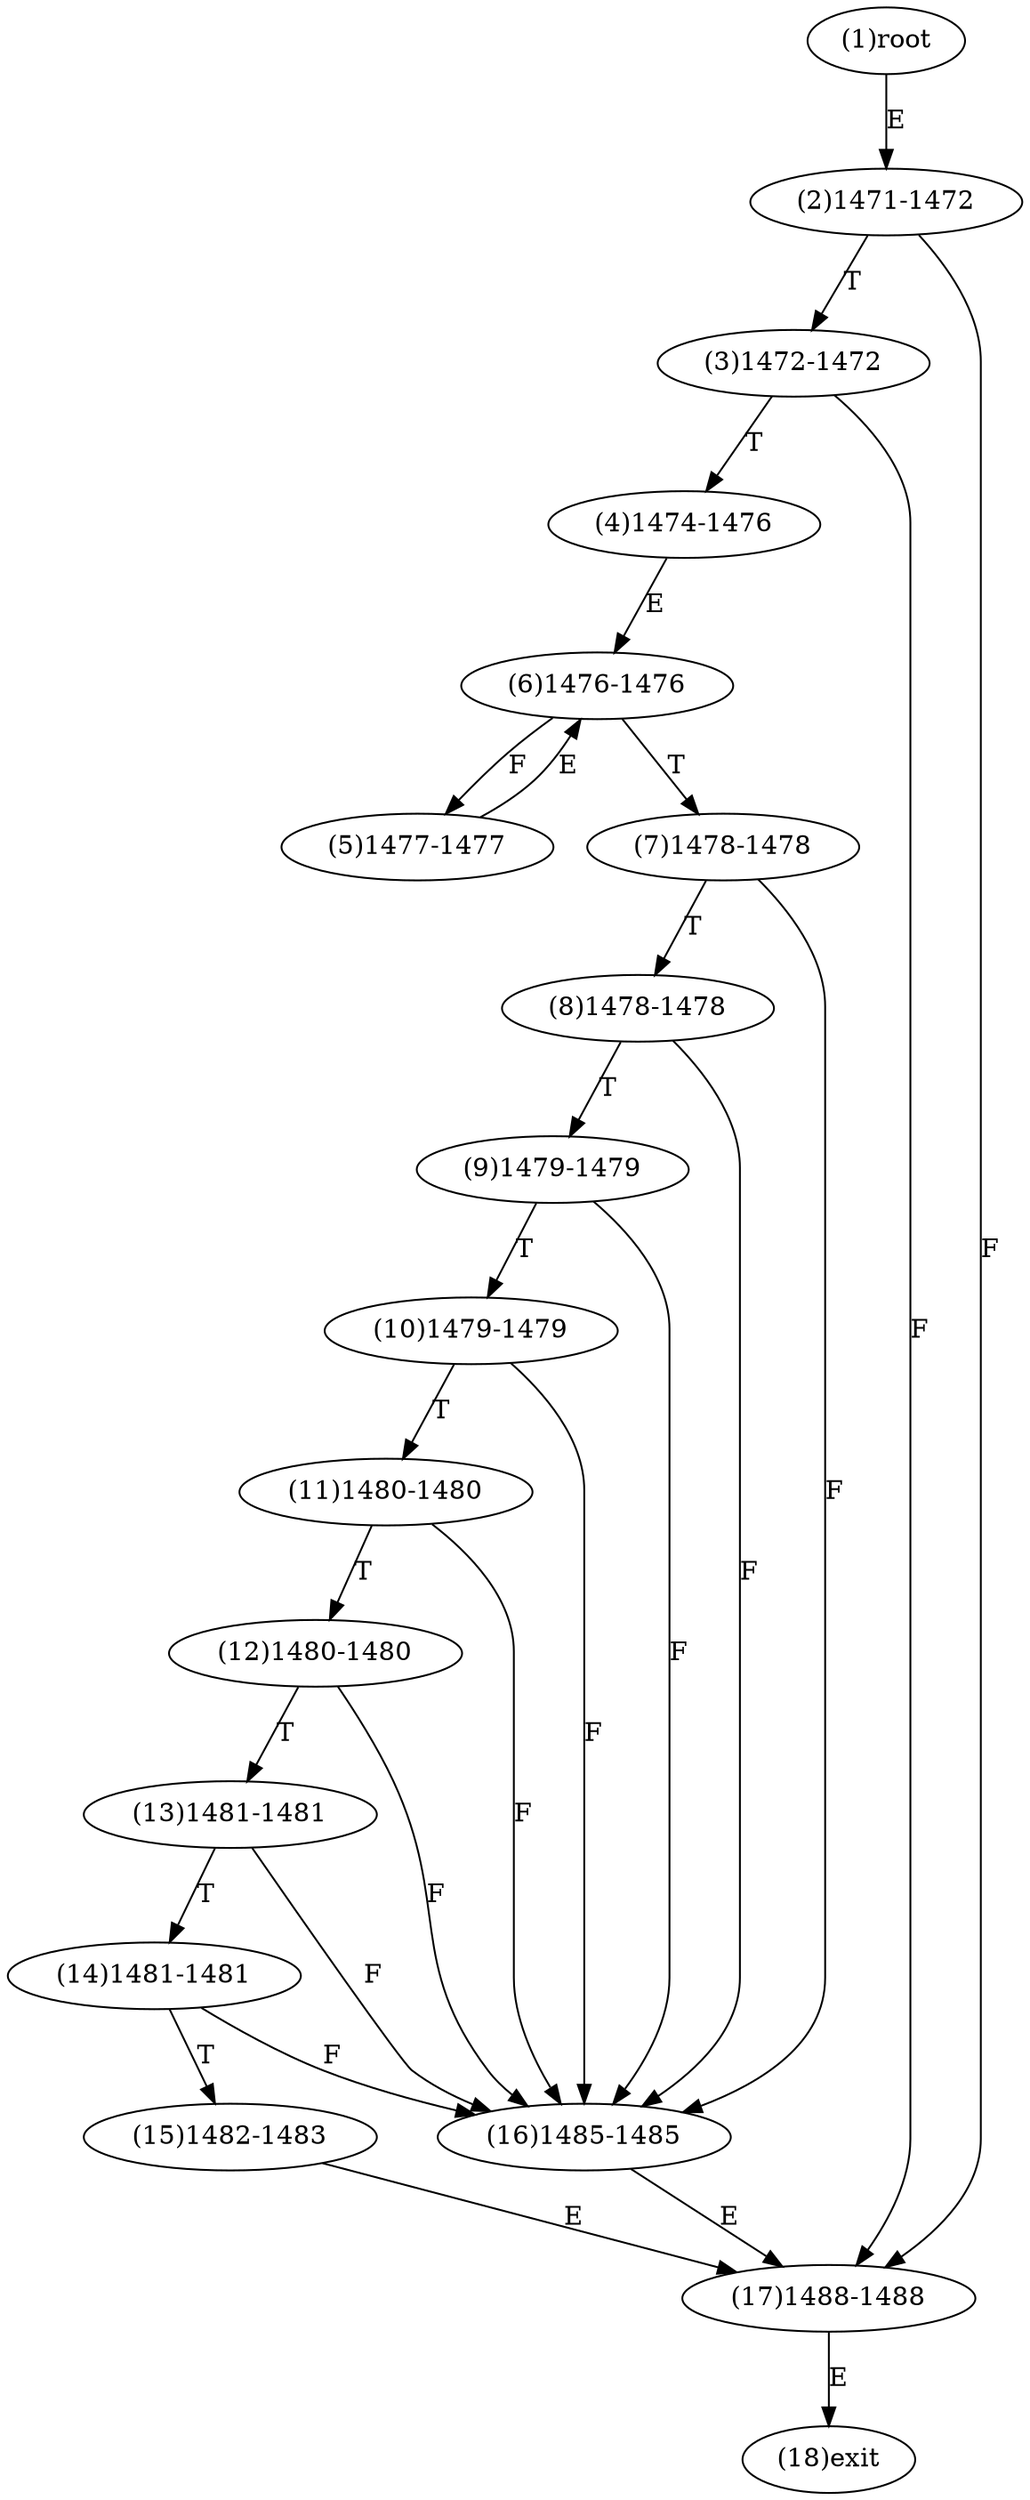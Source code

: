 digraph "" { 
1[ label="(1)root"];
2[ label="(2)1471-1472"];
3[ label="(3)1472-1472"];
4[ label="(4)1474-1476"];
5[ label="(5)1477-1477"];
6[ label="(6)1476-1476"];
7[ label="(7)1478-1478"];
8[ label="(8)1478-1478"];
9[ label="(9)1479-1479"];
10[ label="(10)1479-1479"];
11[ label="(11)1480-1480"];
12[ label="(12)1480-1480"];
13[ label="(13)1481-1481"];
14[ label="(14)1481-1481"];
15[ label="(15)1482-1483"];
17[ label="(17)1488-1488"];
16[ label="(16)1485-1485"];
18[ label="(18)exit"];
1->2[ label="E"];
2->17[ label="F"];
2->3[ label="T"];
3->17[ label="F"];
3->4[ label="T"];
4->6[ label="E"];
5->6[ label="E"];
6->5[ label="F"];
6->7[ label="T"];
7->16[ label="F"];
7->8[ label="T"];
8->16[ label="F"];
8->9[ label="T"];
9->16[ label="F"];
9->10[ label="T"];
10->16[ label="F"];
10->11[ label="T"];
11->16[ label="F"];
11->12[ label="T"];
12->16[ label="F"];
12->13[ label="T"];
13->16[ label="F"];
13->14[ label="T"];
14->16[ label="F"];
14->15[ label="T"];
15->17[ label="E"];
16->17[ label="E"];
17->18[ label="E"];
}